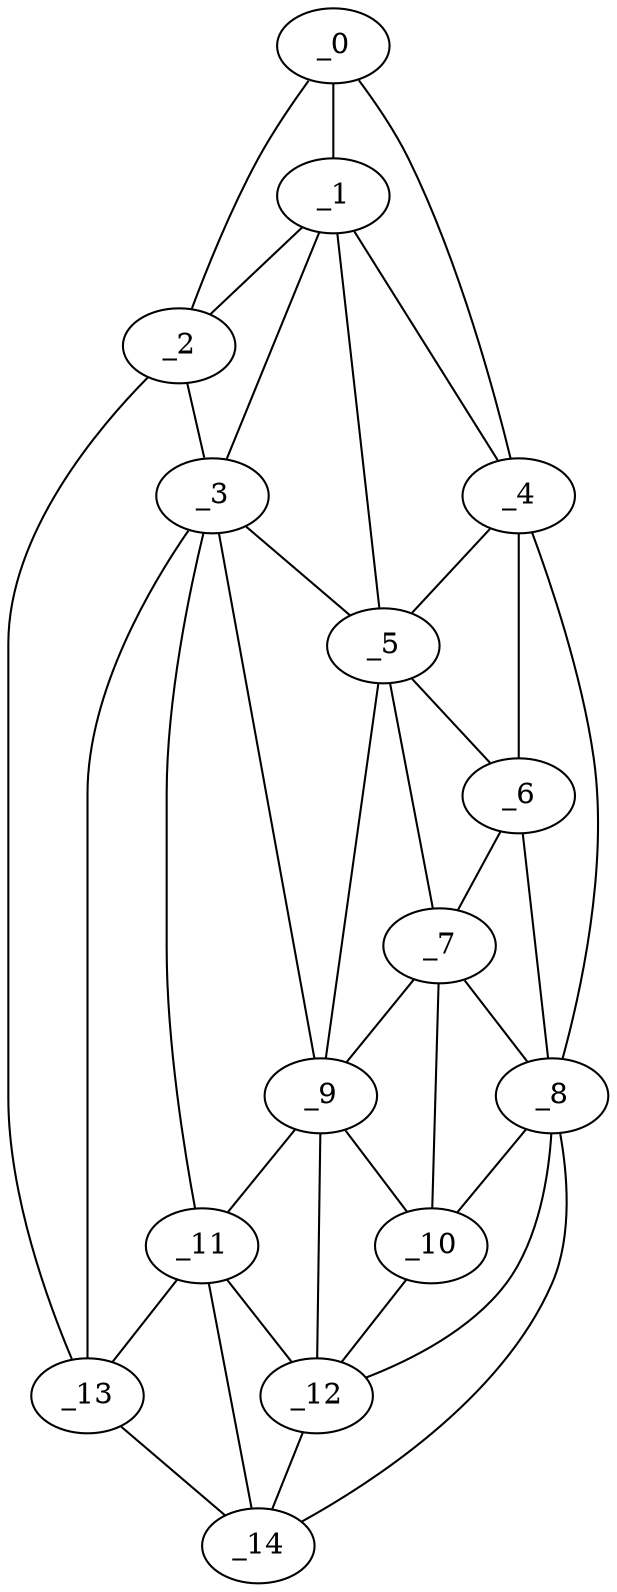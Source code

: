graph "obj75__105.gxl" {
	_0	 [x=37,
		y=75];
	_1	 [x=41,
		y=70];
	_0 -- _1	 [valence=2];
	_2	 [x=51,
		y=90];
	_0 -- _2	 [valence=1];
	_4	 [x=70,
		y=15];
	_0 -- _4	 [valence=1];
	_1 -- _2	 [valence=1];
	_3	 [x=55,
		y=68];
	_1 -- _3	 [valence=2];
	_1 -- _4	 [valence=2];
	_5	 [x=76,
		y=28];
	_1 -- _5	 [valence=2];
	_2 -- _3	 [valence=2];
	_13	 [x=102,
		y=53];
	_2 -- _13	 [valence=1];
	_3 -- _5	 [valence=2];
	_9	 [x=92,
		y=40];
	_3 -- _9	 [valence=2];
	_11	 [x=98,
		y=46];
	_3 -- _11	 [valence=2];
	_3 -- _13	 [valence=2];
	_4 -- _5	 [valence=1];
	_6	 [x=78,
		y=20];
	_4 -- _6	 [valence=2];
	_8	 [x=92,
		y=15];
	_4 -- _8	 [valence=1];
	_5 -- _6	 [valence=2];
	_7	 [x=87,
		y=30];
	_5 -- _7	 [valence=1];
	_5 -- _9	 [valence=2];
	_6 -- _7	 [valence=2];
	_6 -- _8	 [valence=2];
	_7 -- _8	 [valence=1];
	_7 -- _9	 [valence=1];
	_10	 [x=94,
		y=32];
	_7 -- _10	 [valence=2];
	_8 -- _10	 [valence=2];
	_12	 [x=101,
		y=41];
	_8 -- _12	 [valence=2];
	_14	 [x=107,
		y=46];
	_8 -- _14	 [valence=1];
	_9 -- _10	 [valence=2];
	_9 -- _11	 [valence=1];
	_9 -- _12	 [valence=2];
	_10 -- _12	 [valence=2];
	_11 -- _12	 [valence=2];
	_11 -- _13	 [valence=2];
	_11 -- _14	 [valence=2];
	_12 -- _14	 [valence=1];
	_13 -- _14	 [valence=1];
}
